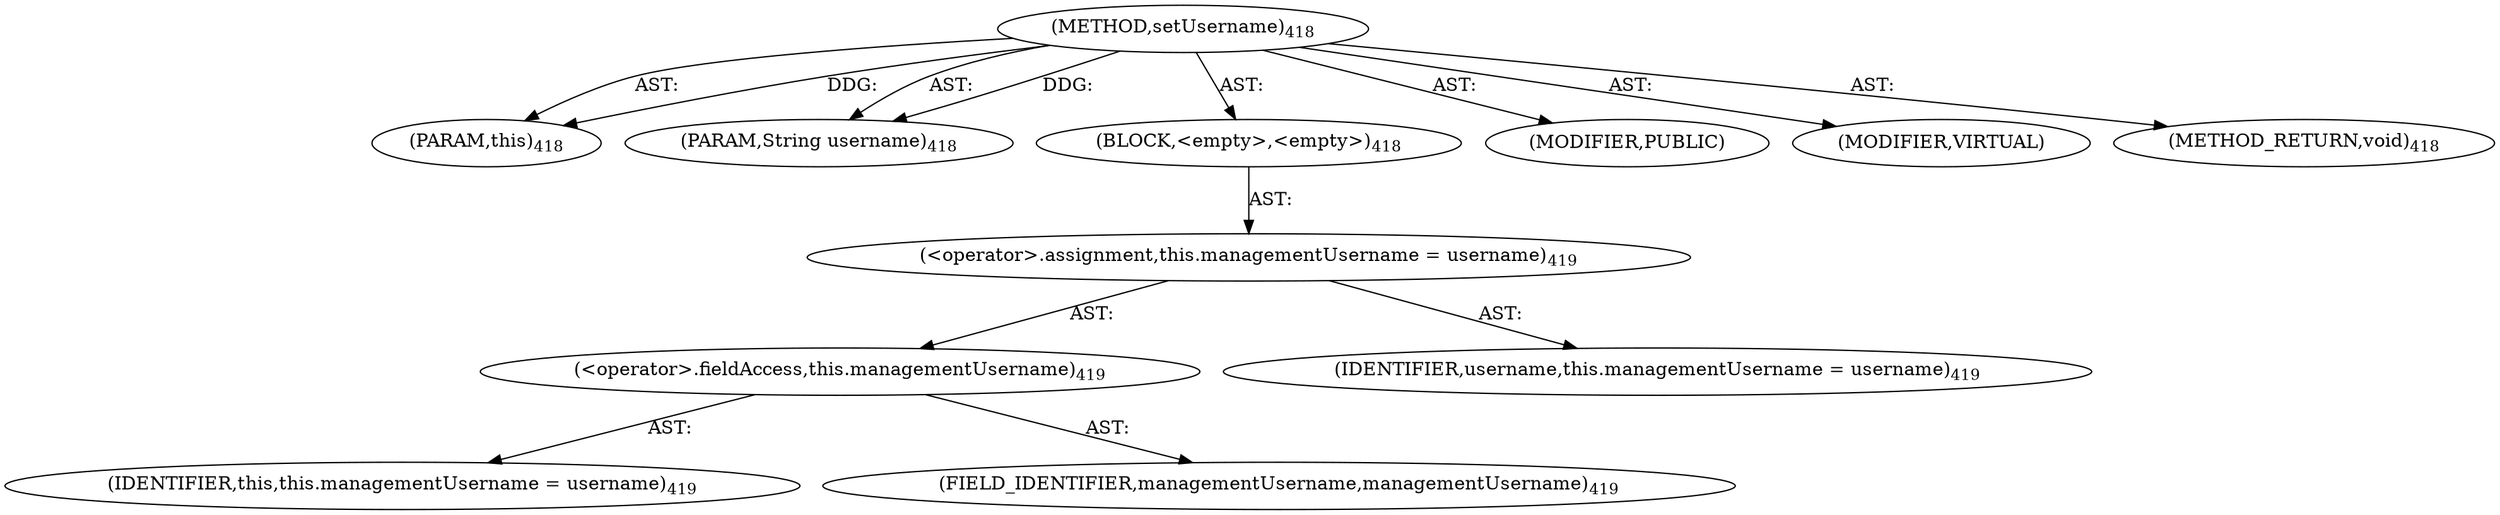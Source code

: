 digraph "setUsername" {  
"111669149711" [label = <(METHOD,setUsername)<SUB>418</SUB>> ]
"115964117006" [label = <(PARAM,this)<SUB>418</SUB>> ]
"115964117020" [label = <(PARAM,String username)<SUB>418</SUB>> ]
"25769803821" [label = <(BLOCK,&lt;empty&gt;,&lt;empty&gt;)<SUB>418</SUB>> ]
"30064771318" [label = <(&lt;operator&gt;.assignment,this.managementUsername = username)<SUB>419</SUB>> ]
"30064771319" [label = <(&lt;operator&gt;.fieldAccess,this.managementUsername)<SUB>419</SUB>> ]
"68719476758" [label = <(IDENTIFIER,this,this.managementUsername = username)<SUB>419</SUB>> ]
"55834574911" [label = <(FIELD_IDENTIFIER,managementUsername,managementUsername)<SUB>419</SUB>> ]
"68719476908" [label = <(IDENTIFIER,username,this.managementUsername = username)<SUB>419</SUB>> ]
"133143986226" [label = <(MODIFIER,PUBLIC)> ]
"133143986227" [label = <(MODIFIER,VIRTUAL)> ]
"128849018895" [label = <(METHOD_RETURN,void)<SUB>418</SUB>> ]
  "111669149711" -> "115964117006"  [ label = "AST: "] 
  "111669149711" -> "115964117020"  [ label = "AST: "] 
  "111669149711" -> "25769803821"  [ label = "AST: "] 
  "111669149711" -> "133143986226"  [ label = "AST: "] 
  "111669149711" -> "133143986227"  [ label = "AST: "] 
  "111669149711" -> "128849018895"  [ label = "AST: "] 
  "25769803821" -> "30064771318"  [ label = "AST: "] 
  "30064771318" -> "30064771319"  [ label = "AST: "] 
  "30064771318" -> "68719476908"  [ label = "AST: "] 
  "30064771319" -> "68719476758"  [ label = "AST: "] 
  "30064771319" -> "55834574911"  [ label = "AST: "] 
  "111669149711" -> "115964117006"  [ label = "DDG: "] 
  "111669149711" -> "115964117020"  [ label = "DDG: "] 
}
